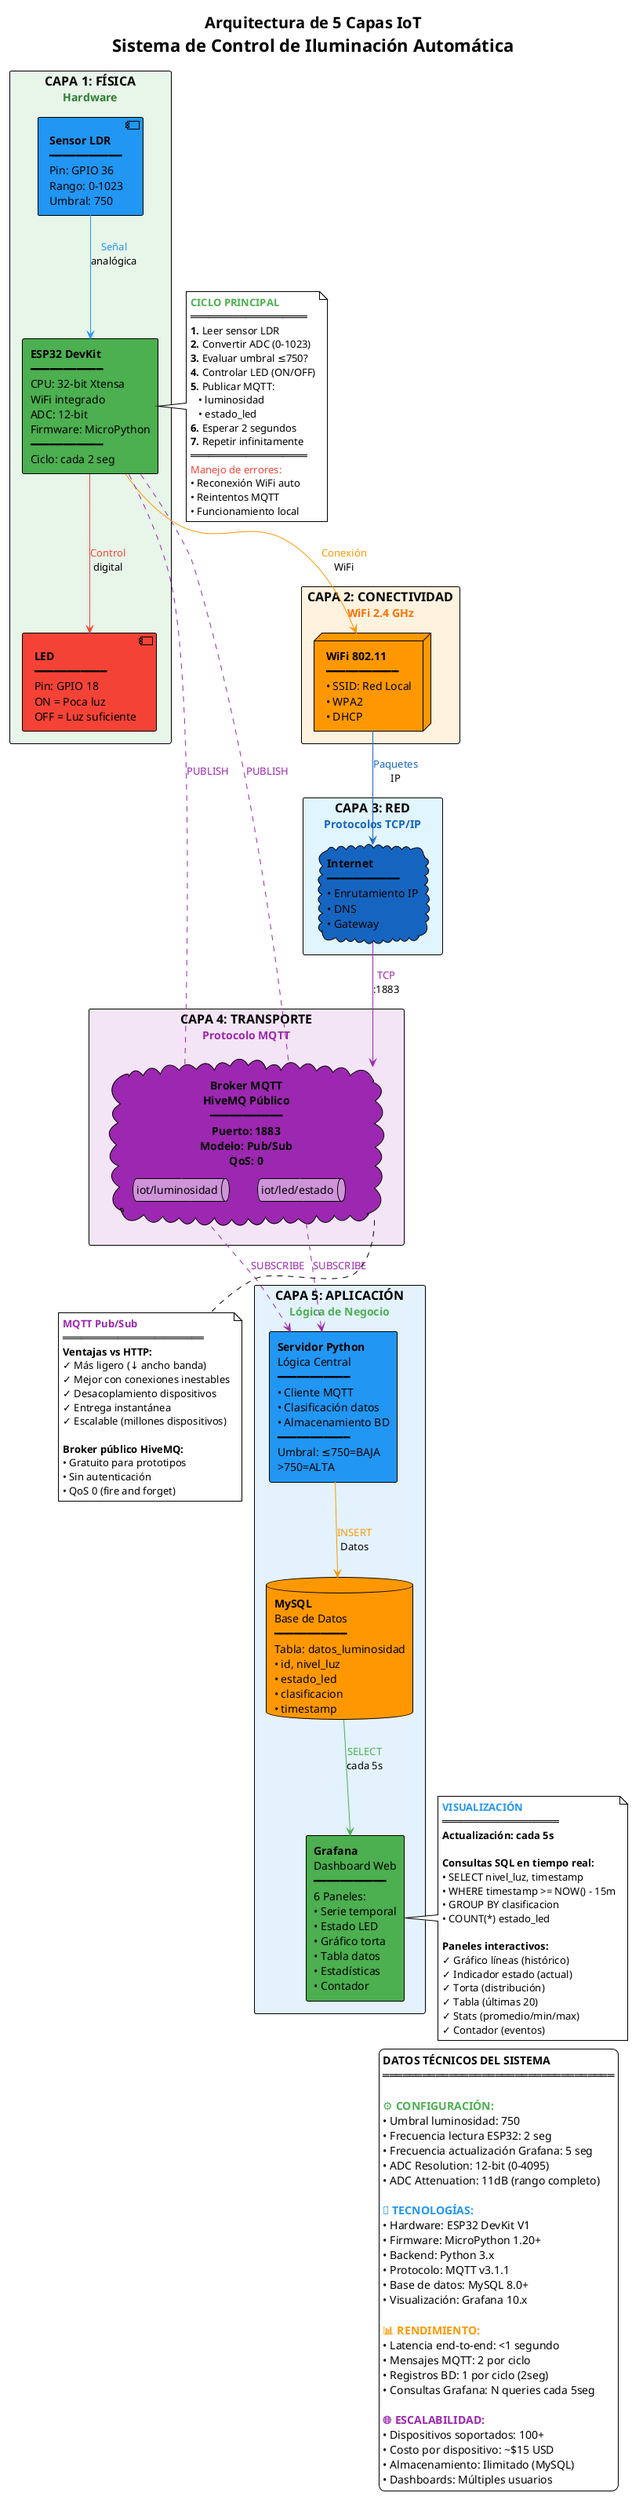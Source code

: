 @startuml Arquitectura IoT - Vista Compacta

!theme plain
skinparam backgroundColor #FFFFFF
skinparam packageStyle rectangle

title <size:20><b>Arquitectura de 5 Capas IoT</b></size>\nSistema de Control de Iluminación Automática

' ========== CAPA 5 ==========
rectangle "<size:16><b>CAPA 5: APLICACIÓN</b></size>\n<color:#4CAF50><b>Lógica de Negocio</b></color>" as layer5 #E3F2FD {
    
    rectangle "<b>Grafana</b>\nDashboard Web\n━━━━━━━━━━━\n6 Paneles:\n• Serie temporal\n• Estado LED\n• Gráfico torta\n• Tabla datos\n• Estadísticas\n• Contador" as grafana #4CAF50
    
    database "<b>MySQL</b>\nBase de Datos\n━━━━━━━━━━━\nTabla: datos_luminosidad\n• id, nivel_luz\n• estado_led\n• clasificacion\n• timestamp" as mysql #FF9800
    
    rectangle "<b>Servidor Python</b>\nLógica Central\n━━━━━━━━━━━\n• Cliente MQTT\n• Clasificación datos\n• Almacenamiento BD\n━━━━━━━━━━━\nUmbral: ≤750=BAJA\n>750=ALTA" as python #2196F3
}

' ========== CAPA 4 ==========
rectangle "<size:16><b>CAPA 4: TRANSPORTE</b></size>\n<color:#9C27B0><b>Protocolo MQTT</b></color>" as layer4 #F3E5F5 {
    
    cloud "<b>Broker MQTT</b>\nHiveMQ Público\n━━━━━━━━━━━\nPuerto: 1883\nModelo: Pub/Sub\nQoS: 0" as broker #9C27B0 {
        queue "iot/luminosidad" as topic1 #CE93D8
        queue "iot/led/estado" as topic2 #CE93D8
    }
}

' ========== CAPA 3 ==========
rectangle "<size:16><b>CAPA 3: RED</b></size>\n<color:#1565C0><b>Protocolos TCP/IP</b></color>" as layer3 #E1F5FE {
    
    cloud "<b>Internet</b>\n━━━━━━━━━━━\n• Enrutamiento IP\n• DNS\n• Gateway" as internet #1565C0
}

' ========== CAPA 2 ==========
rectangle "<size:16><b>CAPA 2: CONECTIVIDAD</b></size>\n<color:#FF6F00><b>WiFi 2.4 GHz</b></color>" as layer2 #FFF3E0 {
    
    node "<b>WiFi 802.11</b>\n━━━━━━━━━━━\n• SSID: Red Local\n• WPA2\n• DHCP" as wifi #FF9800
}

' ========== CAPA 1 ==========
rectangle "<size:16><b>CAPA 1: FÍSICA</b></size>\n<color:#2E7D32><b>Hardware</b></color>" as layer1 #E8F5E9 {
    
    rectangle "<b>ESP32 DevKit</b>\n━━━━━━━━━━━\nCPU: 32-bit Xtensa\nWiFi integrado\nADC: 12-bit\nFirmware: MicroPython\n━━━━━━━━━━━\nCiclo: cada 2 seg" as esp32 #4CAF50
    
    component "<b>Sensor LDR</b>\n━━━━━━━━━━━\nPin: GPIO 36\nRango: 0-1023\nUmbral: 750" as ldr #2196F3
    
    component "<b>LED</b>\n━━━━━━━━━━━\nPin: GPIO 18\nON = Poca luz\nOFF = Luz suficiente" as led #F44336
}

' ========== CONEXIONES PRINCIPALES ==========

ldr -[#2196F3]-> esp32 : <color:#2196F3>Señal\nanalógica
esp32 -[#F44336]-> led : <color:#F44336>Control\ndigital

esp32 -[#FF9800]-> wifi : <color:#FF9800>Conexión\nWiFi
wifi -[#1565C0]-> internet : <color:#1565C0>Paquetes\nIP
internet -[#9C27B0]-> broker : <color:#9C27B0>TCP\n:1883

esp32 .[#9C27B0].> topic1 : <color:#9C27B0>PUBLISH
esp32 .[#9C27B0].> topic2 : <color:#9C27B0>PUBLISH

topic1 .[#9C27B0].> python : <color:#9C27B0>SUBSCRIBE
topic2 .[#9C27B0].> python : <color:#9C27B0>SUBSCRIBE

python -[#FF9800]-> mysql : <color:#FF9800>INSERT\nDatos
mysql -[#4CAF50]-> grafana : <color:#4CAF50>SELECT\ncada 5s

' ========== ANOTACIONES ==========

note right of esp32
    <b><color:#4CAF50>CICLO PRINCIPAL</color></b>
    ═══════════════════
    <b>1.</b> Leer sensor LDR
    <b>2.</b> Convertir ADC (0-1023)
    <b>3.</b> Evaluar umbral ≤750?
    <b>4.</b> Controlar LED (ON/OFF)
    <b>5.</b> Publicar MQTT:
       • luminosidad
       • estado_led
    <b>6.</b> Esperar 2 segundos
    <b>7.</b> Repetir infinitamente
    ═══════════════════
    <color:#F44336>Manejo de errores:</color>
    • Reconexión WiFi auto
    • Reintentos MQTT
    • Funcionamiento local
end note

note left of grafana
    <b><color:#2196F3>VISUALIZACIÓN</color></b>
    ═══════════════════
    <b>Actualización: cada 5s</b>
    
    <b>Consultas SQL en tiempo real:</b>
    • SELECT nivel_luz, timestamp
    • WHERE timestamp >= NOW() - 15m
    • GROUP BY clasificacion
    • COUNT(*) estado_led
    
    <b>Paneles interactivos:</b>
    ✓ Gráfico líneas (histórico)
    ✓ Indicador estado (actual)
    ✓ Torta (distribución)
    ✓ Tabla (últimas 20)
    ✓ Stats (promedio/min/max)
    ✓ Contador (eventos)
end note

note bottom of broker
    <b><color:#9C27B0>MQTT Pub/Sub</color></b>
    ═══════════════════════
    <b>Ventajas vs HTTP:</b>
    ✓ Más ligero (↓ ancho banda)
    ✓ Mejor con conexiones inestables
    ✓ Desacoplamiento dispositivos
    ✓ Entrega instantánea
    ✓ Escalable (millones dispositivos)
    
    <b>Broker público HiveMQ:</b>
    • Gratuito para prototipos
    • Sin autenticación
    • QoS 0 (fire and forget)
end note

' ========== LEYENDA CON MÉTRICAS ==========

legend right
    <b><size:14>DATOS TÉCNICOS DEL SISTEMA</size></b>
    ═══════════════════════════════════
    
    <b><color:#4CAF50>⚙ CONFIGURACIÓN:</color></b>
    • Umbral luminosidad: 750
    • Frecuencia lectura ESP32: 2 seg
    • Frecuencia actualización Grafana: 5 seg
    • ADC Resolution: 12-bit (0-4095)
    • ADC Attenuation: 11dB (rango completo)
    
    <b><color:#2196F3>🔧 TECNOLOGÍAS:</color></b>
    • Hardware: ESP32 DevKit V1
    • Firmware: MicroPython 1.20+
    • Backend: Python 3.x
    • Protocolo: MQTT v3.1.1
    • Base de datos: MySQL 8.0+
    • Visualización: Grafana 10.x
    
    <b><color:#FF9800>📊 RENDIMIENTO:</color></b>
    • Latencia end-to-end: <1 segundo
    • Mensajes MQTT: 2 por ciclo
    • Registros BD: 1 por ciclo (2seg)
    • Consultas Grafana: N queries cada 5seg
    
    <b><color:#9C27B0>🌐 ESCALABILIDAD:</color></b>
    • Dispositivos soportados: 100+
    • Costo por dispositivo: ~$15 USD
    • Almacenamiento: Ilimitado (MySQL)
    • Dashboards: Múltiples usuarios
end legend

@enduml
